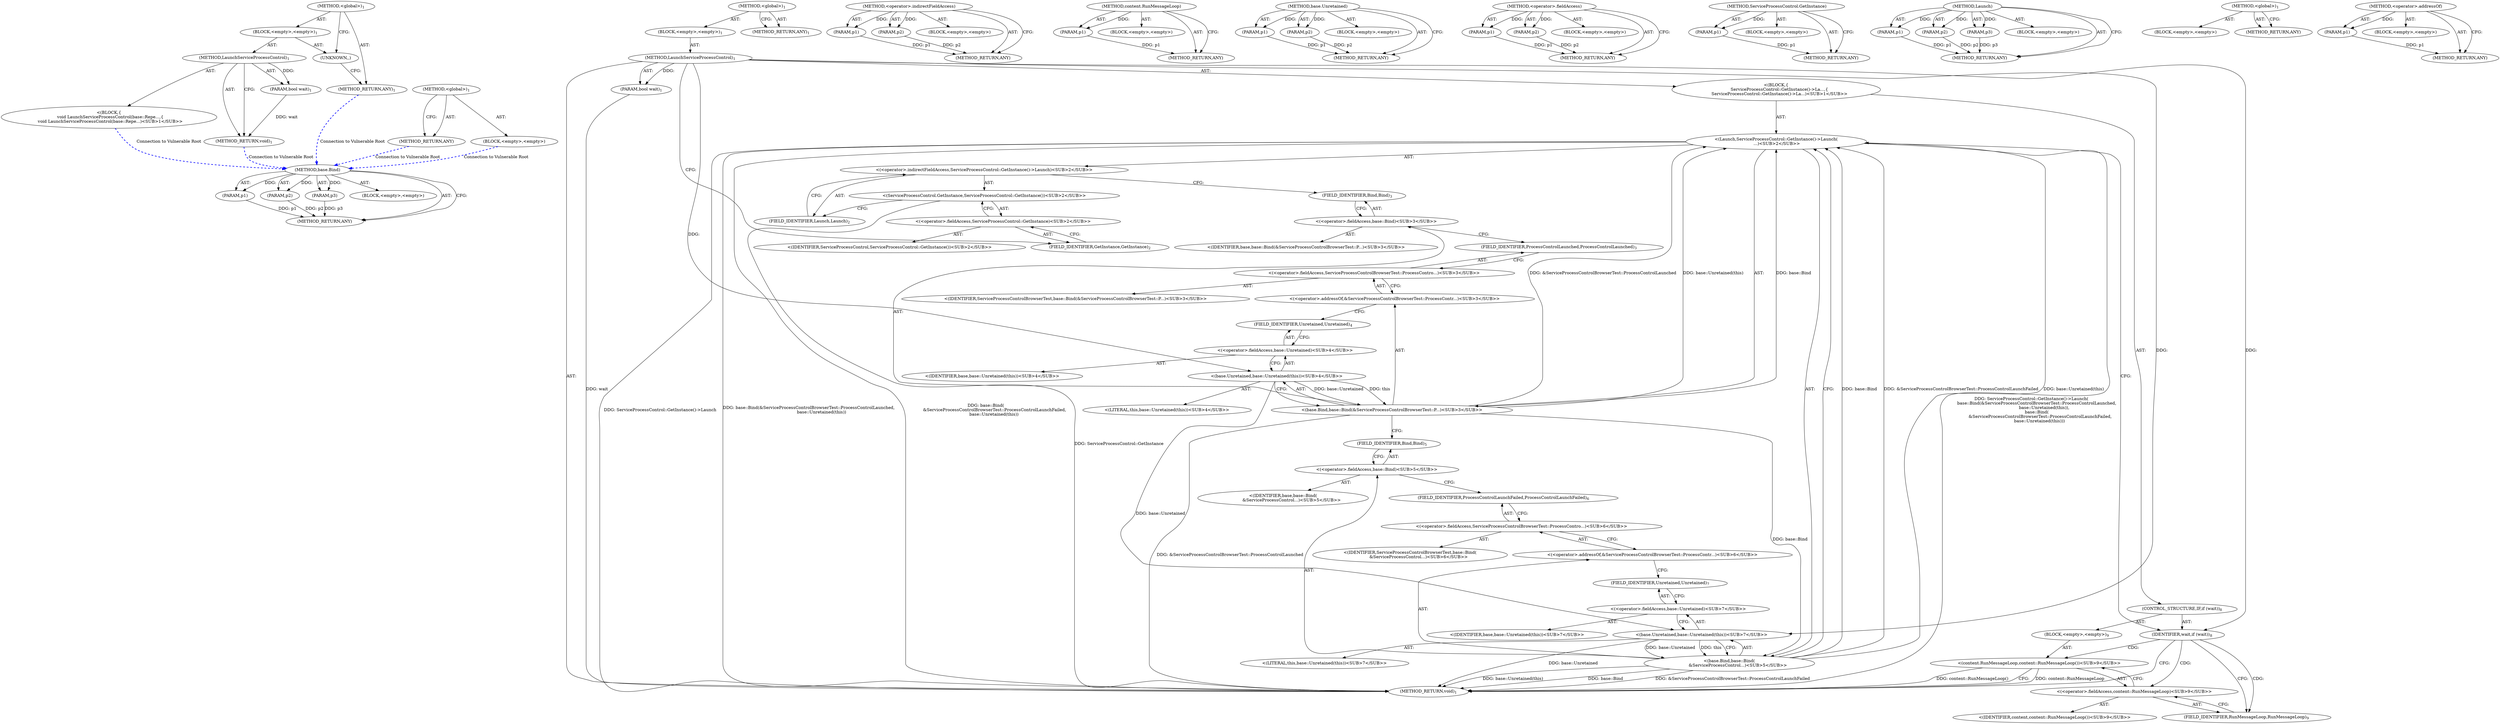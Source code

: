 digraph "&lt;global&gt;" {
vulnerable_92 [label=<(METHOD,base.Bind)>];
vulnerable_93 [label=<(PARAM,p1)>];
vulnerable_94 [label=<(PARAM,p2)>];
vulnerable_95 [label=<(PARAM,p3)>];
vulnerable_96 [label=<(BLOCK,&lt;empty&gt;,&lt;empty&gt;)>];
vulnerable_97 [label=<(METHOD_RETURN,ANY)>];
vulnerable_6 [label=<(METHOD,&lt;global&gt;)<SUB>1</SUB>>];
vulnerable_7 [label=<(BLOCK,&lt;empty&gt;,&lt;empty&gt;)<SUB>1</SUB>>];
vulnerable_8 [label=<(METHOD,LaunchServiceProcessControl)<SUB>1</SUB>>];
vulnerable_9 [label=<(PARAM,bool wait)<SUB>1</SUB>>];
vulnerable_10 [label="<(BLOCK,{
     ServiceProcessControl::GetInstance()-&gt;La...,{
     ServiceProcessControl::GetInstance()-&gt;La...)<SUB>1</SUB>>"];
vulnerable_11 [label="<(Launch,ServiceProcessControl::GetInstance()-&gt;Launch(
 ...)<SUB>2</SUB>>"];
vulnerable_12 [label="<(&lt;operator&gt;.indirectFieldAccess,ServiceProcessControl::GetInstance()-&gt;Launch)<SUB>2</SUB>>"];
vulnerable_13 [label="<(ServiceProcessControl.GetInstance,ServiceProcessControl::GetInstance())<SUB>2</SUB>>"];
vulnerable_14 [label="<(&lt;operator&gt;.fieldAccess,ServiceProcessControl::GetInstance)<SUB>2</SUB>>"];
vulnerable_15 [label="<(IDENTIFIER,ServiceProcessControl,ServiceProcessControl::GetInstance())<SUB>2</SUB>>"];
vulnerable_16 [label=<(FIELD_IDENTIFIER,GetInstance,GetInstance)<SUB>2</SUB>>];
vulnerable_17 [label=<(FIELD_IDENTIFIER,Launch,Launch)<SUB>2</SUB>>];
vulnerable_18 [label="<(base.Bind,base::Bind(&amp;ServiceProcessControlBrowserTest::P...)<SUB>3</SUB>>"];
vulnerable_19 [label="<(&lt;operator&gt;.fieldAccess,base::Bind)<SUB>3</SUB>>"];
vulnerable_20 [label="<(IDENTIFIER,base,base::Bind(&amp;ServiceProcessControlBrowserTest::P...)<SUB>3</SUB>>"];
vulnerable_21 [label=<(FIELD_IDENTIFIER,Bind,Bind)<SUB>3</SUB>>];
vulnerable_22 [label="<(&lt;operator&gt;.addressOf,&amp;ServiceProcessControlBrowserTest::ProcessContr...)<SUB>3</SUB>>"];
vulnerable_23 [label="<(&lt;operator&gt;.fieldAccess,ServiceProcessControlBrowserTest::ProcessContro...)<SUB>3</SUB>>"];
vulnerable_24 [label="<(IDENTIFIER,ServiceProcessControlBrowserTest,base::Bind(&amp;ServiceProcessControlBrowserTest::P...)<SUB>3</SUB>>"];
vulnerable_25 [label=<(FIELD_IDENTIFIER,ProcessControlLaunched,ProcessControlLaunched)<SUB>3</SUB>>];
vulnerable_26 [label="<(base.Unretained,base::Unretained(this))<SUB>4</SUB>>"];
vulnerable_27 [label="<(&lt;operator&gt;.fieldAccess,base::Unretained)<SUB>4</SUB>>"];
vulnerable_28 [label="<(IDENTIFIER,base,base::Unretained(this))<SUB>4</SUB>>"];
vulnerable_29 [label=<(FIELD_IDENTIFIER,Unretained,Unretained)<SUB>4</SUB>>];
vulnerable_30 [label="<(LITERAL,this,base::Unretained(this))<SUB>4</SUB>>"];
vulnerable_31 [label="<(base.Bind,base::Bind(
             &amp;ServiceProcessControl...)<SUB>5</SUB>>"];
vulnerable_32 [label="<(&lt;operator&gt;.fieldAccess,base::Bind)<SUB>5</SUB>>"];
vulnerable_33 [label="<(IDENTIFIER,base,base::Bind(
             &amp;ServiceProcessControl...)<SUB>5</SUB>>"];
vulnerable_34 [label=<(FIELD_IDENTIFIER,Bind,Bind)<SUB>5</SUB>>];
vulnerable_35 [label="<(&lt;operator&gt;.addressOf,&amp;ServiceProcessControlBrowserTest::ProcessContr...)<SUB>6</SUB>>"];
vulnerable_36 [label="<(&lt;operator&gt;.fieldAccess,ServiceProcessControlBrowserTest::ProcessContro...)<SUB>6</SUB>>"];
vulnerable_37 [label="<(IDENTIFIER,ServiceProcessControlBrowserTest,base::Bind(
             &amp;ServiceProcessControl...)<SUB>6</SUB>>"];
vulnerable_38 [label=<(FIELD_IDENTIFIER,ProcessControlLaunchFailed,ProcessControlLaunchFailed)<SUB>6</SUB>>];
vulnerable_39 [label="<(base.Unretained,base::Unretained(this))<SUB>7</SUB>>"];
vulnerable_40 [label="<(&lt;operator&gt;.fieldAccess,base::Unretained)<SUB>7</SUB>>"];
vulnerable_41 [label="<(IDENTIFIER,base,base::Unretained(this))<SUB>7</SUB>>"];
vulnerable_42 [label=<(FIELD_IDENTIFIER,Unretained,Unretained)<SUB>7</SUB>>];
vulnerable_43 [label="<(LITERAL,this,base::Unretained(this))<SUB>7</SUB>>"];
vulnerable_44 [label=<(CONTROL_STRUCTURE,IF,if (wait))<SUB>8</SUB>>];
vulnerable_45 [label=<(IDENTIFIER,wait,if (wait))<SUB>8</SUB>>];
vulnerable_46 [label=<(BLOCK,&lt;empty&gt;,&lt;empty&gt;)<SUB>9</SUB>>];
vulnerable_47 [label="<(content.RunMessageLoop,content::RunMessageLoop())<SUB>9</SUB>>"];
vulnerable_48 [label="<(&lt;operator&gt;.fieldAccess,content::RunMessageLoop)<SUB>9</SUB>>"];
vulnerable_49 [label="<(IDENTIFIER,content,content::RunMessageLoop())<SUB>9</SUB>>"];
vulnerable_50 [label=<(FIELD_IDENTIFIER,RunMessageLoop,RunMessageLoop)<SUB>9</SUB>>];
vulnerable_51 [label=<(METHOD_RETURN,void)<SUB>1</SUB>>];
vulnerable_53 [label=<(METHOD_RETURN,ANY)<SUB>1</SUB>>];
vulnerable_78 [label=<(METHOD,&lt;operator&gt;.indirectFieldAccess)>];
vulnerable_79 [label=<(PARAM,p1)>];
vulnerable_80 [label=<(PARAM,p2)>];
vulnerable_81 [label=<(BLOCK,&lt;empty&gt;,&lt;empty&gt;)>];
vulnerable_82 [label=<(METHOD_RETURN,ANY)>];
vulnerable_107 [label=<(METHOD,content.RunMessageLoop)>];
vulnerable_108 [label=<(PARAM,p1)>];
vulnerable_109 [label=<(BLOCK,&lt;empty&gt;,&lt;empty&gt;)>];
vulnerable_110 [label=<(METHOD_RETURN,ANY)>];
vulnerable_102 [label=<(METHOD,base.Unretained)>];
vulnerable_103 [label=<(PARAM,p1)>];
vulnerable_104 [label=<(PARAM,p2)>];
vulnerable_105 [label=<(BLOCK,&lt;empty&gt;,&lt;empty&gt;)>];
vulnerable_106 [label=<(METHOD_RETURN,ANY)>];
vulnerable_87 [label=<(METHOD,&lt;operator&gt;.fieldAccess)>];
vulnerable_88 [label=<(PARAM,p1)>];
vulnerable_89 [label=<(PARAM,p2)>];
vulnerable_90 [label=<(BLOCK,&lt;empty&gt;,&lt;empty&gt;)>];
vulnerable_91 [label=<(METHOD_RETURN,ANY)>];
vulnerable_83 [label=<(METHOD,ServiceProcessControl.GetInstance)>];
vulnerable_84 [label=<(PARAM,p1)>];
vulnerable_85 [label=<(BLOCK,&lt;empty&gt;,&lt;empty&gt;)>];
vulnerable_86 [label=<(METHOD_RETURN,ANY)>];
vulnerable_72 [label=<(METHOD,Launch)>];
vulnerable_73 [label=<(PARAM,p1)>];
vulnerable_74 [label=<(PARAM,p2)>];
vulnerable_75 [label=<(PARAM,p3)>];
vulnerable_76 [label=<(BLOCK,&lt;empty&gt;,&lt;empty&gt;)>];
vulnerable_77 [label=<(METHOD_RETURN,ANY)>];
vulnerable_66 [label=<(METHOD,&lt;global&gt;)<SUB>1</SUB>>];
vulnerable_67 [label=<(BLOCK,&lt;empty&gt;,&lt;empty&gt;)>];
vulnerable_68 [label=<(METHOD_RETURN,ANY)>];
vulnerable_98 [label=<(METHOD,&lt;operator&gt;.addressOf)>];
vulnerable_99 [label=<(PARAM,p1)>];
vulnerable_100 [label=<(BLOCK,&lt;empty&gt;,&lt;empty&gt;)>];
vulnerable_101 [label=<(METHOD_RETURN,ANY)>];
fixed_6 [label=<(METHOD,&lt;global&gt;)<SUB>1</SUB>>];
fixed_7 [label=<(BLOCK,&lt;empty&gt;,&lt;empty&gt;)<SUB>1</SUB>>];
fixed_8 [label=<(METHOD,LaunchServiceProcessControl)<SUB>1</SUB>>];
fixed_9 [label=<(PARAM,bool wait)<SUB>1</SUB>>];
fixed_10 [label="<(BLOCK,{
  void LaunchServiceProcessControl(base::Repe...,{
  void LaunchServiceProcessControl(base::Repe...)<SUB>1</SUB>>"];
fixed_11 [label=<(METHOD_RETURN,void)<SUB>1</SUB>>];
fixed_13 [label=<(UNKNOWN,,)>];
fixed_14 [label=<(METHOD_RETURN,ANY)<SUB>1</SUB>>];
fixed_23 [label=<(METHOD,&lt;global&gt;)<SUB>1</SUB>>];
fixed_24 [label=<(BLOCK,&lt;empty&gt;,&lt;empty&gt;)>];
fixed_25 [label=<(METHOD_RETURN,ANY)>];
vulnerable_92 -> vulnerable_93  [key=0, label="AST: "];
vulnerable_92 -> vulnerable_93  [key=1, label="DDG: "];
vulnerable_92 -> vulnerable_96  [key=0, label="AST: "];
vulnerable_92 -> vulnerable_94  [key=0, label="AST: "];
vulnerable_92 -> vulnerable_94  [key=1, label="DDG: "];
vulnerable_92 -> vulnerable_97  [key=0, label="AST: "];
vulnerable_92 -> vulnerable_97  [key=1, label="CFG: "];
vulnerable_92 -> vulnerable_95  [key=0, label="AST: "];
vulnerable_92 -> vulnerable_95  [key=1, label="DDG: "];
vulnerable_93 -> vulnerable_97  [key=0, label="DDG: p1"];
vulnerable_94 -> vulnerable_97  [key=0, label="DDG: p2"];
vulnerable_95 -> vulnerable_97  [key=0, label="DDG: p3"];
vulnerable_6 -> vulnerable_7  [key=0, label="AST: "];
vulnerable_6 -> vulnerable_53  [key=0, label="AST: "];
vulnerable_6 -> vulnerable_53  [key=1, label="CFG: "];
vulnerable_7 -> vulnerable_8  [key=0, label="AST: "];
vulnerable_8 -> vulnerable_9  [key=0, label="AST: "];
vulnerable_8 -> vulnerable_9  [key=1, label="DDG: "];
vulnerable_8 -> vulnerable_10  [key=0, label="AST: "];
vulnerable_8 -> vulnerable_51  [key=0, label="AST: "];
vulnerable_8 -> vulnerable_16  [key=0, label="CFG: "];
vulnerable_8 -> vulnerable_45  [key=0, label="DDG: "];
vulnerable_8 -> vulnerable_26  [key=0, label="DDG: "];
vulnerable_8 -> vulnerable_39  [key=0, label="DDG: "];
vulnerable_9 -> vulnerable_51  [key=0, label="DDG: wait"];
vulnerable_10 -> vulnerable_11  [key=0, label="AST: "];
vulnerable_10 -> vulnerable_44  [key=0, label="AST: "];
vulnerable_11 -> vulnerable_12  [key=0, label="AST: "];
vulnerable_11 -> vulnerable_18  [key=0, label="AST: "];
vulnerable_11 -> vulnerable_31  [key=0, label="AST: "];
vulnerable_11 -> vulnerable_45  [key=0, label="CFG: "];
vulnerable_11 -> vulnerable_51  [key=0, label="DDG: ServiceProcessControl::GetInstance()-&gt;Launch"];
vulnerable_11 -> vulnerable_51  [key=1, label="DDG: base::Bind(&amp;ServiceProcessControlBrowserTest::ProcessControlLaunched,
                   base::Unretained(this))"];
vulnerable_11 -> vulnerable_51  [key=2, label="DDG: base::Bind(
             &amp;ServiceProcessControlBrowserTest::ProcessControlLaunchFailed,
            base::Unretained(this))"];
vulnerable_11 -> vulnerable_51  [key=3, label="DDG: ServiceProcessControl::GetInstance()-&gt;Launch(
        base::Bind(&amp;ServiceProcessControlBrowserTest::ProcessControlLaunched,
                   base::Unretained(this)),
        base::Bind(
             &amp;ServiceProcessControlBrowserTest::ProcessControlLaunchFailed,
            base::Unretained(this)))"];
vulnerable_12 -> vulnerable_13  [key=0, label="AST: "];
vulnerable_12 -> vulnerable_17  [key=0, label="AST: "];
vulnerable_12 -> vulnerable_21  [key=0, label="CFG: "];
vulnerable_13 -> vulnerable_14  [key=0, label="AST: "];
vulnerable_13 -> vulnerable_17  [key=0, label="CFG: "];
vulnerable_13 -> vulnerable_51  [key=0, label="DDG: ServiceProcessControl::GetInstance"];
vulnerable_14 -> vulnerable_15  [key=0, label="AST: "];
vulnerable_14 -> vulnerable_16  [key=0, label="AST: "];
vulnerable_14 -> vulnerable_13  [key=0, label="CFG: "];
vulnerable_16 -> vulnerable_14  [key=0, label="CFG: "];
vulnerable_17 -> vulnerable_12  [key=0, label="CFG: "];
vulnerable_18 -> vulnerable_19  [key=0, label="AST: "];
vulnerable_18 -> vulnerable_22  [key=0, label="AST: "];
vulnerable_18 -> vulnerable_26  [key=0, label="AST: "];
vulnerable_18 -> vulnerable_34  [key=0, label="CFG: "];
vulnerable_18 -> vulnerable_51  [key=0, label="DDG: &amp;ServiceProcessControlBrowserTest::ProcessControlLaunched"];
vulnerable_18 -> vulnerable_11  [key=0, label="DDG: base::Bind"];
vulnerable_18 -> vulnerable_11  [key=1, label="DDG: &amp;ServiceProcessControlBrowserTest::ProcessControlLaunched"];
vulnerable_18 -> vulnerable_11  [key=2, label="DDG: base::Unretained(this)"];
vulnerable_18 -> vulnerable_31  [key=0, label="DDG: base::Bind"];
vulnerable_19 -> vulnerable_20  [key=0, label="AST: "];
vulnerable_19 -> vulnerable_21  [key=0, label="AST: "];
vulnerable_19 -> vulnerable_25  [key=0, label="CFG: "];
vulnerable_21 -> vulnerable_19  [key=0, label="CFG: "];
vulnerable_22 -> vulnerable_23  [key=0, label="AST: "];
vulnerable_22 -> vulnerable_29  [key=0, label="CFG: "];
vulnerable_23 -> vulnerable_24  [key=0, label="AST: "];
vulnerable_23 -> vulnerable_25  [key=0, label="AST: "];
vulnerable_23 -> vulnerable_22  [key=0, label="CFG: "];
vulnerable_25 -> vulnerable_23  [key=0, label="CFG: "];
vulnerable_26 -> vulnerable_27  [key=0, label="AST: "];
vulnerable_26 -> vulnerable_30  [key=0, label="AST: "];
vulnerable_26 -> vulnerable_18  [key=0, label="CFG: "];
vulnerable_26 -> vulnerable_18  [key=1, label="DDG: base::Unretained"];
vulnerable_26 -> vulnerable_18  [key=2, label="DDG: this"];
vulnerable_26 -> vulnerable_39  [key=0, label="DDG: base::Unretained"];
vulnerable_27 -> vulnerable_28  [key=0, label="AST: "];
vulnerable_27 -> vulnerable_29  [key=0, label="AST: "];
vulnerable_27 -> vulnerable_26  [key=0, label="CFG: "];
vulnerable_29 -> vulnerable_27  [key=0, label="CFG: "];
vulnerable_31 -> vulnerable_32  [key=0, label="AST: "];
vulnerable_31 -> vulnerable_35  [key=0, label="AST: "];
vulnerable_31 -> vulnerable_39  [key=0, label="AST: "];
vulnerable_31 -> vulnerable_11  [key=0, label="CFG: "];
vulnerable_31 -> vulnerable_11  [key=1, label="DDG: base::Bind"];
vulnerable_31 -> vulnerable_11  [key=2, label="DDG: &amp;ServiceProcessControlBrowserTest::ProcessControlLaunchFailed"];
vulnerable_31 -> vulnerable_11  [key=3, label="DDG: base::Unretained(this)"];
vulnerable_31 -> vulnerable_51  [key=0, label="DDG: base::Bind"];
vulnerable_31 -> vulnerable_51  [key=1, label="DDG: &amp;ServiceProcessControlBrowserTest::ProcessControlLaunchFailed"];
vulnerable_31 -> vulnerable_51  [key=2, label="DDG: base::Unretained(this)"];
vulnerable_32 -> vulnerable_33  [key=0, label="AST: "];
vulnerable_32 -> vulnerable_34  [key=0, label="AST: "];
vulnerable_32 -> vulnerable_38  [key=0, label="CFG: "];
vulnerable_34 -> vulnerable_32  [key=0, label="CFG: "];
vulnerable_35 -> vulnerable_36  [key=0, label="AST: "];
vulnerable_35 -> vulnerable_42  [key=0, label="CFG: "];
vulnerable_36 -> vulnerable_37  [key=0, label="AST: "];
vulnerable_36 -> vulnerable_38  [key=0, label="AST: "];
vulnerable_36 -> vulnerable_35  [key=0, label="CFG: "];
vulnerable_38 -> vulnerable_36  [key=0, label="CFG: "];
vulnerable_39 -> vulnerable_40  [key=0, label="AST: "];
vulnerable_39 -> vulnerable_43  [key=0, label="AST: "];
vulnerable_39 -> vulnerable_31  [key=0, label="CFG: "];
vulnerable_39 -> vulnerable_31  [key=1, label="DDG: base::Unretained"];
vulnerable_39 -> vulnerable_31  [key=2, label="DDG: this"];
vulnerable_39 -> vulnerable_51  [key=0, label="DDG: base::Unretained"];
vulnerable_40 -> vulnerable_41  [key=0, label="AST: "];
vulnerable_40 -> vulnerable_42  [key=0, label="AST: "];
vulnerable_40 -> vulnerable_39  [key=0, label="CFG: "];
vulnerable_42 -> vulnerable_40  [key=0, label="CFG: "];
vulnerable_44 -> vulnerable_45  [key=0, label="AST: "];
vulnerable_44 -> vulnerable_46  [key=0, label="AST: "];
vulnerable_45 -> vulnerable_51  [key=0, label="CFG: "];
vulnerable_45 -> vulnerable_50  [key=0, label="CFG: "];
vulnerable_45 -> vulnerable_50  [key=1, label="CDG: "];
vulnerable_45 -> vulnerable_47  [key=0, label="CDG: "];
vulnerable_45 -> vulnerable_48  [key=0, label="CDG: "];
vulnerable_46 -> vulnerable_47  [key=0, label="AST: "];
vulnerable_47 -> vulnerable_48  [key=0, label="AST: "];
vulnerable_47 -> vulnerable_51  [key=0, label="CFG: "];
vulnerable_47 -> vulnerable_51  [key=1, label="DDG: content::RunMessageLoop"];
vulnerable_47 -> vulnerable_51  [key=2, label="DDG: content::RunMessageLoop()"];
vulnerable_48 -> vulnerable_49  [key=0, label="AST: "];
vulnerable_48 -> vulnerable_50  [key=0, label="AST: "];
vulnerable_48 -> vulnerable_47  [key=0, label="CFG: "];
vulnerable_50 -> vulnerable_48  [key=0, label="CFG: "];
vulnerable_78 -> vulnerable_79  [key=0, label="AST: "];
vulnerable_78 -> vulnerable_79  [key=1, label="DDG: "];
vulnerable_78 -> vulnerable_81  [key=0, label="AST: "];
vulnerable_78 -> vulnerable_80  [key=0, label="AST: "];
vulnerable_78 -> vulnerable_80  [key=1, label="DDG: "];
vulnerable_78 -> vulnerable_82  [key=0, label="AST: "];
vulnerable_78 -> vulnerable_82  [key=1, label="CFG: "];
vulnerable_79 -> vulnerable_82  [key=0, label="DDG: p1"];
vulnerable_80 -> vulnerable_82  [key=0, label="DDG: p2"];
vulnerable_107 -> vulnerable_108  [key=0, label="AST: "];
vulnerable_107 -> vulnerable_108  [key=1, label="DDG: "];
vulnerable_107 -> vulnerable_109  [key=0, label="AST: "];
vulnerable_107 -> vulnerable_110  [key=0, label="AST: "];
vulnerable_107 -> vulnerable_110  [key=1, label="CFG: "];
vulnerable_108 -> vulnerable_110  [key=0, label="DDG: p1"];
vulnerable_102 -> vulnerable_103  [key=0, label="AST: "];
vulnerable_102 -> vulnerable_103  [key=1, label="DDG: "];
vulnerable_102 -> vulnerable_105  [key=0, label="AST: "];
vulnerable_102 -> vulnerable_104  [key=0, label="AST: "];
vulnerable_102 -> vulnerable_104  [key=1, label="DDG: "];
vulnerable_102 -> vulnerable_106  [key=0, label="AST: "];
vulnerable_102 -> vulnerable_106  [key=1, label="CFG: "];
vulnerable_103 -> vulnerable_106  [key=0, label="DDG: p1"];
vulnerable_104 -> vulnerable_106  [key=0, label="DDG: p2"];
vulnerable_87 -> vulnerable_88  [key=0, label="AST: "];
vulnerable_87 -> vulnerable_88  [key=1, label="DDG: "];
vulnerable_87 -> vulnerable_90  [key=0, label="AST: "];
vulnerable_87 -> vulnerable_89  [key=0, label="AST: "];
vulnerable_87 -> vulnerable_89  [key=1, label="DDG: "];
vulnerable_87 -> vulnerable_91  [key=0, label="AST: "];
vulnerable_87 -> vulnerable_91  [key=1, label="CFG: "];
vulnerable_88 -> vulnerable_91  [key=0, label="DDG: p1"];
vulnerable_89 -> vulnerable_91  [key=0, label="DDG: p2"];
vulnerable_83 -> vulnerable_84  [key=0, label="AST: "];
vulnerable_83 -> vulnerable_84  [key=1, label="DDG: "];
vulnerable_83 -> vulnerable_85  [key=0, label="AST: "];
vulnerable_83 -> vulnerable_86  [key=0, label="AST: "];
vulnerable_83 -> vulnerable_86  [key=1, label="CFG: "];
vulnerable_84 -> vulnerable_86  [key=0, label="DDG: p1"];
vulnerable_72 -> vulnerable_73  [key=0, label="AST: "];
vulnerable_72 -> vulnerable_73  [key=1, label="DDG: "];
vulnerable_72 -> vulnerable_76  [key=0, label="AST: "];
vulnerable_72 -> vulnerable_74  [key=0, label="AST: "];
vulnerable_72 -> vulnerable_74  [key=1, label="DDG: "];
vulnerable_72 -> vulnerable_77  [key=0, label="AST: "];
vulnerable_72 -> vulnerable_77  [key=1, label="CFG: "];
vulnerable_72 -> vulnerable_75  [key=0, label="AST: "];
vulnerable_72 -> vulnerable_75  [key=1, label="DDG: "];
vulnerable_73 -> vulnerable_77  [key=0, label="DDG: p1"];
vulnerable_74 -> vulnerable_77  [key=0, label="DDG: p2"];
vulnerable_75 -> vulnerable_77  [key=0, label="DDG: p3"];
vulnerable_66 -> vulnerable_67  [key=0, label="AST: "];
vulnerable_66 -> vulnerable_68  [key=0, label="AST: "];
vulnerable_66 -> vulnerable_68  [key=1, label="CFG: "];
vulnerable_98 -> vulnerable_99  [key=0, label="AST: "];
vulnerable_98 -> vulnerable_99  [key=1, label="DDG: "];
vulnerable_98 -> vulnerable_100  [key=0, label="AST: "];
vulnerable_98 -> vulnerable_101  [key=0, label="AST: "];
vulnerable_98 -> vulnerable_101  [key=1, label="CFG: "];
vulnerable_99 -> vulnerable_101  [key=0, label="DDG: p1"];
fixed_6 -> fixed_7  [key=0, label="AST: "];
fixed_6 -> fixed_14  [key=0, label="AST: "];
fixed_6 -> fixed_13  [key=0, label="CFG: "];
fixed_7 -> fixed_8  [key=0, label="AST: "];
fixed_7 -> fixed_13  [key=0, label="AST: "];
fixed_8 -> fixed_9  [key=0, label="AST: "];
fixed_8 -> fixed_9  [key=1, label="DDG: "];
fixed_8 -> fixed_10  [key=0, label="AST: "];
fixed_8 -> fixed_11  [key=0, label="AST: "];
fixed_8 -> fixed_11  [key=1, label="CFG: "];
fixed_9 -> fixed_11  [key=0, label="DDG: wait"];
fixed_10 -> vulnerable_92  [color=blue, key=0, label="Connection to Vulnerable Root", penwidth="2.0", style=dashed];
fixed_11 -> vulnerable_92  [color=blue, key=0, label="Connection to Vulnerable Root", penwidth="2.0", style=dashed];
fixed_13 -> fixed_14  [key=0, label="CFG: "];
fixed_14 -> vulnerable_92  [color=blue, key=0, label="Connection to Vulnerable Root", penwidth="2.0", style=dashed];
fixed_23 -> fixed_24  [key=0, label="AST: "];
fixed_23 -> fixed_25  [key=0, label="AST: "];
fixed_23 -> fixed_25  [key=1, label="CFG: "];
fixed_24 -> vulnerable_92  [color=blue, key=0, label="Connection to Vulnerable Root", penwidth="2.0", style=dashed];
fixed_25 -> vulnerable_92  [color=blue, key=0, label="Connection to Vulnerable Root", penwidth="2.0", style=dashed];
}
